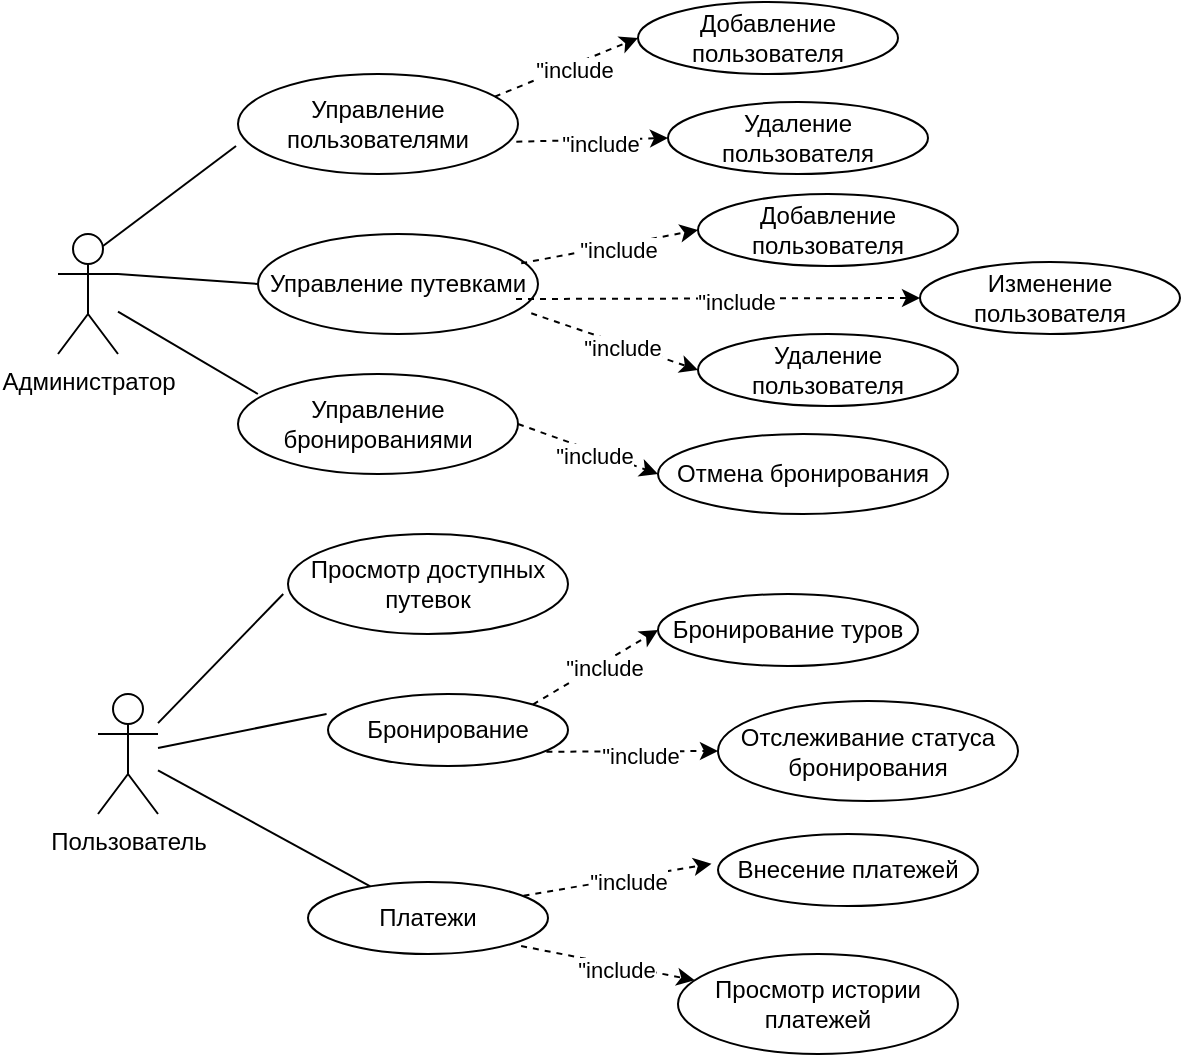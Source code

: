 <mxfile version="22.1.11" type="device">
  <diagram name="Страница — 1" id="C6b4Ln9gLOSq6OqHWHZM">
    <mxGraphModel dx="1195" dy="622" grid="0" gridSize="10" guides="1" tooltips="1" connect="1" arrows="1" fold="1" page="1" pageScale="1" pageWidth="1169" pageHeight="827" math="0" shadow="0">
      <root>
        <mxCell id="0" />
        <mxCell id="1" parent="0" />
        <mxCell id="_PxfPrCfdxX45w1jQ768-1" value="Пользователь&lt;br&gt;" style="shape=umlActor;verticalLabelPosition=bottom;verticalAlign=top;html=1;outlineConnect=0;" vertex="1" parent="1">
          <mxGeometry x="210" y="360" width="30" height="60" as="geometry" />
        </mxCell>
        <mxCell id="_PxfPrCfdxX45w1jQ768-2" value="Администратор" style="shape=umlActor;verticalLabelPosition=bottom;verticalAlign=top;html=1;outlineConnect=0;" vertex="1" parent="1">
          <mxGeometry x="190" y="130" width="30" height="60" as="geometry" />
        </mxCell>
        <mxCell id="_PxfPrCfdxX45w1jQ768-4" value="Просмотр доступных путевок" style="ellipse;whiteSpace=wrap;html=1;" vertex="1" parent="1">
          <mxGeometry x="305" y="280" width="140" height="50" as="geometry" />
        </mxCell>
        <mxCell id="_PxfPrCfdxX45w1jQ768-6" value="" style="endArrow=none;html=1;rounded=0;entryX=-0.017;entryY=0.6;entryDx=0;entryDy=0;entryPerimeter=0;" edge="1" parent="1" source="_PxfPrCfdxX45w1jQ768-1" target="_PxfPrCfdxX45w1jQ768-4">
          <mxGeometry width="50" height="50" relative="1" as="geometry">
            <mxPoint x="340" y="370" as="sourcePoint" />
            <mxPoint x="390" y="320" as="targetPoint" />
          </mxGeometry>
        </mxCell>
        <mxCell id="_PxfPrCfdxX45w1jQ768-7" value="Бронирование" style="ellipse;whiteSpace=wrap;html=1;" vertex="1" parent="1">
          <mxGeometry x="325" y="360" width="120" height="36" as="geometry" />
        </mxCell>
        <mxCell id="_PxfPrCfdxX45w1jQ768-8" value="Платежи" style="ellipse;whiteSpace=wrap;html=1;" vertex="1" parent="1">
          <mxGeometry x="315" y="454" width="120" height="36" as="geometry" />
        </mxCell>
        <mxCell id="_PxfPrCfdxX45w1jQ768-9" value="" style="endArrow=none;html=1;rounded=0;entryX=-0.006;entryY=0.278;entryDx=0;entryDy=0;entryPerimeter=0;" edge="1" parent="1" source="_PxfPrCfdxX45w1jQ768-1" target="_PxfPrCfdxX45w1jQ768-7">
          <mxGeometry width="50" height="50" relative="1" as="geometry">
            <mxPoint x="340" y="370" as="sourcePoint" />
            <mxPoint x="390" y="320" as="targetPoint" />
          </mxGeometry>
        </mxCell>
        <mxCell id="_PxfPrCfdxX45w1jQ768-10" value="" style="endArrow=none;html=1;rounded=0;" edge="1" parent="1" source="_PxfPrCfdxX45w1jQ768-1" target="_PxfPrCfdxX45w1jQ768-8">
          <mxGeometry width="50" height="50" relative="1" as="geometry">
            <mxPoint x="340" y="370" as="sourcePoint" />
            <mxPoint x="390" y="320" as="targetPoint" />
          </mxGeometry>
        </mxCell>
        <mxCell id="_PxfPrCfdxX45w1jQ768-11" value="Бронирование туров" style="ellipse;whiteSpace=wrap;html=1;" vertex="1" parent="1">
          <mxGeometry x="490" y="310" width="130" height="36" as="geometry" />
        </mxCell>
        <mxCell id="_PxfPrCfdxX45w1jQ768-12" value="Отслеживание статуса бронирования" style="ellipse;whiteSpace=wrap;html=1;" vertex="1" parent="1">
          <mxGeometry x="520" y="363.5" width="150" height="50" as="geometry" />
        </mxCell>
        <mxCell id="_PxfPrCfdxX45w1jQ768-13" value="Просмотр истории платежей" style="ellipse;whiteSpace=wrap;html=1;" vertex="1" parent="1">
          <mxGeometry x="500" y="490" width="140" height="50" as="geometry" />
        </mxCell>
        <mxCell id="_PxfPrCfdxX45w1jQ768-14" value="Внесение платежей" style="ellipse;whiteSpace=wrap;html=1;" vertex="1" parent="1">
          <mxGeometry x="520" y="430" width="130" height="36" as="geometry" />
        </mxCell>
        <mxCell id="_PxfPrCfdxX45w1jQ768-17" value="" style="endArrow=classic;html=1;rounded=0;entryX=-0.025;entryY=0.413;entryDx=0;entryDy=0;entryPerimeter=0;exitX=0.898;exitY=0.19;exitDx=0;exitDy=0;exitPerimeter=0;dashed=1;" edge="1" parent="1" source="_PxfPrCfdxX45w1jQ768-8" target="_PxfPrCfdxX45w1jQ768-14">
          <mxGeometry width="50" height="50" relative="1" as="geometry">
            <mxPoint x="340" y="480" as="sourcePoint" />
            <mxPoint x="390" y="430" as="targetPoint" />
          </mxGeometry>
        </mxCell>
        <mxCell id="_PxfPrCfdxX45w1jQ768-18" value="&quot;include" style="edgeLabel;html=1;align=center;verticalAlign=middle;resizable=0;points=[];" vertex="1" connectable="0" parent="_PxfPrCfdxX45w1jQ768-17">
          <mxGeometry x="0.091" y="-2" relative="1" as="geometry">
            <mxPoint as="offset" />
          </mxGeometry>
        </mxCell>
        <mxCell id="_PxfPrCfdxX45w1jQ768-19" value="" style="endArrow=classic;html=1;rounded=0;exitX=0.888;exitY=0.889;exitDx=0;exitDy=0;exitPerimeter=0;dashed=1;" edge="1" parent="1" source="_PxfPrCfdxX45w1jQ768-8" target="_PxfPrCfdxX45w1jQ768-13">
          <mxGeometry width="50" height="50" relative="1" as="geometry">
            <mxPoint x="433" y="471" as="sourcePoint" />
            <mxPoint x="527" y="455" as="targetPoint" />
          </mxGeometry>
        </mxCell>
        <mxCell id="_PxfPrCfdxX45w1jQ768-20" value="&quot;include" style="edgeLabel;html=1;align=center;verticalAlign=middle;resizable=0;points=[];" vertex="1" connectable="0" parent="_PxfPrCfdxX45w1jQ768-19">
          <mxGeometry x="0.091" y="-2" relative="1" as="geometry">
            <mxPoint as="offset" />
          </mxGeometry>
        </mxCell>
        <mxCell id="_PxfPrCfdxX45w1jQ768-21" value="" style="endArrow=classic;html=1;rounded=0;entryX=0;entryY=0.5;entryDx=0;entryDy=0;exitX=0.91;exitY=0.802;exitDx=0;exitDy=0;exitPerimeter=0;dashed=1;" edge="1" parent="1" source="_PxfPrCfdxX45w1jQ768-7" target="_PxfPrCfdxX45w1jQ768-12">
          <mxGeometry width="50" height="50" relative="1" as="geometry">
            <mxPoint x="443" y="481" as="sourcePoint" />
            <mxPoint x="537" y="465" as="targetPoint" />
          </mxGeometry>
        </mxCell>
        <mxCell id="_PxfPrCfdxX45w1jQ768-22" value="&quot;include" style="edgeLabel;html=1;align=center;verticalAlign=middle;resizable=0;points=[];" vertex="1" connectable="0" parent="_PxfPrCfdxX45w1jQ768-21">
          <mxGeometry x="0.091" y="-2" relative="1" as="geometry">
            <mxPoint as="offset" />
          </mxGeometry>
        </mxCell>
        <mxCell id="_PxfPrCfdxX45w1jQ768-23" value="" style="endArrow=classic;html=1;rounded=0;entryX=0;entryY=0.5;entryDx=0;entryDy=0;exitX=1;exitY=0;exitDx=0;exitDy=0;dashed=1;" edge="1" parent="1" source="_PxfPrCfdxX45w1jQ768-7" target="_PxfPrCfdxX45w1jQ768-11">
          <mxGeometry width="50" height="50" relative="1" as="geometry">
            <mxPoint x="453" y="491" as="sourcePoint" />
            <mxPoint x="547" y="475" as="targetPoint" />
          </mxGeometry>
        </mxCell>
        <mxCell id="_PxfPrCfdxX45w1jQ768-24" value="&quot;include" style="edgeLabel;html=1;align=center;verticalAlign=middle;resizable=0;points=[];" vertex="1" connectable="0" parent="_PxfPrCfdxX45w1jQ768-23">
          <mxGeometry x="0.091" y="-2" relative="1" as="geometry">
            <mxPoint as="offset" />
          </mxGeometry>
        </mxCell>
        <mxCell id="_PxfPrCfdxX45w1jQ768-25" value="Управление пользователями" style="ellipse;whiteSpace=wrap;html=1;" vertex="1" parent="1">
          <mxGeometry x="280" y="50" width="140" height="50" as="geometry" />
        </mxCell>
        <mxCell id="_PxfPrCfdxX45w1jQ768-26" value="Управление путевками" style="ellipse;whiteSpace=wrap;html=1;" vertex="1" parent="1">
          <mxGeometry x="290" y="130" width="140" height="50" as="geometry" />
        </mxCell>
        <mxCell id="_PxfPrCfdxX45w1jQ768-27" value="Управление бронированиями" style="ellipse;whiteSpace=wrap;html=1;" vertex="1" parent="1">
          <mxGeometry x="280" y="200" width="140" height="50" as="geometry" />
        </mxCell>
        <mxCell id="_PxfPrCfdxX45w1jQ768-28" value="" style="endArrow=none;html=1;rounded=0;entryX=0.071;entryY=0.2;entryDx=0;entryDy=0;entryPerimeter=0;" edge="1" parent="1" source="_PxfPrCfdxX45w1jQ768-2" target="_PxfPrCfdxX45w1jQ768-27">
          <mxGeometry width="50" height="50" relative="1" as="geometry">
            <mxPoint x="330" y="360" as="sourcePoint" />
            <mxPoint x="380" y="310" as="targetPoint" />
          </mxGeometry>
        </mxCell>
        <mxCell id="_PxfPrCfdxX45w1jQ768-29" value="" style="endArrow=none;html=1;rounded=0;exitX=1;exitY=0.333;exitDx=0;exitDy=0;exitPerimeter=0;entryX=0;entryY=0.5;entryDx=0;entryDy=0;" edge="1" parent="1" source="_PxfPrCfdxX45w1jQ768-2" target="_PxfPrCfdxX45w1jQ768-26">
          <mxGeometry width="50" height="50" relative="1" as="geometry">
            <mxPoint x="330" y="360" as="sourcePoint" />
            <mxPoint x="380" y="310" as="targetPoint" />
          </mxGeometry>
        </mxCell>
        <mxCell id="_PxfPrCfdxX45w1jQ768-30" value="" style="endArrow=none;html=1;rounded=0;exitX=0.75;exitY=0.1;exitDx=0;exitDy=0;exitPerimeter=0;entryX=-0.007;entryY=0.72;entryDx=0;entryDy=0;entryPerimeter=0;" edge="1" parent="1" source="_PxfPrCfdxX45w1jQ768-2" target="_PxfPrCfdxX45w1jQ768-25">
          <mxGeometry width="50" height="50" relative="1" as="geometry">
            <mxPoint x="330" y="360" as="sourcePoint" />
            <mxPoint x="380" y="310" as="targetPoint" />
          </mxGeometry>
        </mxCell>
        <mxCell id="_PxfPrCfdxX45w1jQ768-35" value="Добавление пользователя" style="ellipse;whiteSpace=wrap;html=1;" vertex="1" parent="1">
          <mxGeometry x="480" y="14" width="130" height="36" as="geometry" />
        </mxCell>
        <mxCell id="_PxfPrCfdxX45w1jQ768-36" value="" style="endArrow=classic;html=1;rounded=0;entryX=0;entryY=0.5;entryDx=0;entryDy=0;exitX=0.917;exitY=0.227;exitDx=0;exitDy=0;dashed=1;exitPerimeter=0;" edge="1" parent="1" target="_PxfPrCfdxX45w1jQ768-35" source="_PxfPrCfdxX45w1jQ768-25">
          <mxGeometry width="50" height="50" relative="1" as="geometry">
            <mxPoint x="427" y="65" as="sourcePoint" />
            <mxPoint x="547" y="175" as="targetPoint" />
          </mxGeometry>
        </mxCell>
        <mxCell id="_PxfPrCfdxX45w1jQ768-37" value="&quot;include" style="edgeLabel;html=1;align=center;verticalAlign=middle;resizable=0;points=[];" vertex="1" connectable="0" parent="_PxfPrCfdxX45w1jQ768-36">
          <mxGeometry x="0.091" y="-2" relative="1" as="geometry">
            <mxPoint as="offset" />
          </mxGeometry>
        </mxCell>
        <mxCell id="_PxfPrCfdxX45w1jQ768-38" value="Удаление пользователя" style="ellipse;whiteSpace=wrap;html=1;" vertex="1" parent="1">
          <mxGeometry x="495" y="64" width="130" height="36" as="geometry" />
        </mxCell>
        <mxCell id="_PxfPrCfdxX45w1jQ768-39" value="" style="endArrow=classic;html=1;rounded=0;entryX=0;entryY=0.5;entryDx=0;entryDy=0;exitX=0.994;exitY=0.677;exitDx=0;exitDy=0;dashed=1;exitPerimeter=0;" edge="1" parent="1" target="_PxfPrCfdxX45w1jQ768-38" source="_PxfPrCfdxX45w1jQ768-25">
          <mxGeometry width="50" height="50" relative="1" as="geometry">
            <mxPoint x="435" y="86.15" as="sourcePoint" />
            <mxPoint x="562" y="225" as="targetPoint" />
          </mxGeometry>
        </mxCell>
        <mxCell id="_PxfPrCfdxX45w1jQ768-40" value="&quot;include" style="edgeLabel;html=1;align=center;verticalAlign=middle;resizable=0;points=[];" vertex="1" connectable="0" parent="_PxfPrCfdxX45w1jQ768-39">
          <mxGeometry x="0.091" y="-2" relative="1" as="geometry">
            <mxPoint as="offset" />
          </mxGeometry>
        </mxCell>
        <mxCell id="_PxfPrCfdxX45w1jQ768-41" value="Отмена бронирования" style="ellipse;whiteSpace=wrap;html=1;" vertex="1" parent="1">
          <mxGeometry x="490" y="230" width="145" height="40" as="geometry" />
        </mxCell>
        <mxCell id="_PxfPrCfdxX45w1jQ768-42" value="" style="endArrow=classic;html=1;rounded=0;entryX=0;entryY=0.5;entryDx=0;entryDy=0;dashed=1;exitX=1;exitY=0.5;exitDx=0;exitDy=0;" edge="1" parent="1" target="_PxfPrCfdxX45w1jQ768-41" source="_PxfPrCfdxX45w1jQ768-27">
          <mxGeometry width="50" height="50" relative="1" as="geometry">
            <mxPoint x="430" y="220" as="sourcePoint" />
            <mxPoint x="604.78" y="341" as="targetPoint" />
          </mxGeometry>
        </mxCell>
        <mxCell id="_PxfPrCfdxX45w1jQ768-43" value="&quot;include" style="edgeLabel;html=1;align=center;verticalAlign=middle;resizable=0;points=[];" vertex="1" connectable="0" parent="_PxfPrCfdxX45w1jQ768-42">
          <mxGeometry x="0.091" y="-2" relative="1" as="geometry">
            <mxPoint as="offset" />
          </mxGeometry>
        </mxCell>
        <mxCell id="_PxfPrCfdxX45w1jQ768-45" value="Добавление пользователя" style="ellipse;whiteSpace=wrap;html=1;" vertex="1" parent="1">
          <mxGeometry x="510" y="110" width="130" height="36" as="geometry" />
        </mxCell>
        <mxCell id="_PxfPrCfdxX45w1jQ768-46" value="" style="endArrow=classic;html=1;rounded=0;entryX=0;entryY=0.5;entryDx=0;entryDy=0;exitX=0.94;exitY=0.293;exitDx=0;exitDy=0;dashed=1;exitPerimeter=0;" edge="1" parent="1" target="_PxfPrCfdxX45w1jQ768-45" source="_PxfPrCfdxX45w1jQ768-26">
          <mxGeometry width="50" height="50" relative="1" as="geometry">
            <mxPoint x="438" y="157" as="sourcePoint" />
            <mxPoint x="577" y="271" as="targetPoint" />
          </mxGeometry>
        </mxCell>
        <mxCell id="_PxfPrCfdxX45w1jQ768-47" value="&quot;include" style="edgeLabel;html=1;align=center;verticalAlign=middle;resizable=0;points=[];" vertex="1" connectable="0" parent="_PxfPrCfdxX45w1jQ768-46">
          <mxGeometry x="0.091" y="-2" relative="1" as="geometry">
            <mxPoint as="offset" />
          </mxGeometry>
        </mxCell>
        <mxCell id="_PxfPrCfdxX45w1jQ768-48" value="Удаление пользователя" style="ellipse;whiteSpace=wrap;html=1;" vertex="1" parent="1">
          <mxGeometry x="510" y="180" width="130" height="36" as="geometry" />
        </mxCell>
        <mxCell id="_PxfPrCfdxX45w1jQ768-49" value="" style="endArrow=classic;html=1;rounded=0;entryX=0;entryY=0.5;entryDx=0;entryDy=0;exitX=0.976;exitY=0.793;exitDx=0;exitDy=0;dashed=1;exitPerimeter=0;" edge="1" parent="1" target="_PxfPrCfdxX45w1jQ768-48" source="_PxfPrCfdxX45w1jQ768-26">
          <mxGeometry width="50" height="50" relative="1" as="geometry">
            <mxPoint x="438" y="227" as="sourcePoint" />
            <mxPoint x="577" y="341" as="targetPoint" />
          </mxGeometry>
        </mxCell>
        <mxCell id="_PxfPrCfdxX45w1jQ768-50" value="&quot;include" style="edgeLabel;html=1;align=center;verticalAlign=middle;resizable=0;points=[];" vertex="1" connectable="0" parent="_PxfPrCfdxX45w1jQ768-49">
          <mxGeometry x="0.091" y="-2" relative="1" as="geometry">
            <mxPoint as="offset" />
          </mxGeometry>
        </mxCell>
        <mxCell id="_PxfPrCfdxX45w1jQ768-51" value="Изменение пользователя" style="ellipse;whiteSpace=wrap;html=1;" vertex="1" parent="1">
          <mxGeometry x="621" y="144" width="130" height="36" as="geometry" />
        </mxCell>
        <mxCell id="_PxfPrCfdxX45w1jQ768-52" value="" style="endArrow=classic;html=1;rounded=0;entryX=0;entryY=0.5;entryDx=0;entryDy=0;exitX=1;exitY=0.5;exitDx=0;exitDy=0;dashed=1;" edge="1" parent="1" target="_PxfPrCfdxX45w1jQ768-51">
          <mxGeometry width="50" height="50" relative="1" as="geometry">
            <mxPoint x="419" y="162.5" as="sourcePoint" />
            <mxPoint x="688" y="305" as="targetPoint" />
          </mxGeometry>
        </mxCell>
        <mxCell id="_PxfPrCfdxX45w1jQ768-53" value="&quot;include" style="edgeLabel;html=1;align=center;verticalAlign=middle;resizable=0;points=[];" vertex="1" connectable="0" parent="_PxfPrCfdxX45w1jQ768-52">
          <mxGeometry x="0.091" y="-2" relative="1" as="geometry">
            <mxPoint as="offset" />
          </mxGeometry>
        </mxCell>
      </root>
    </mxGraphModel>
  </diagram>
</mxfile>
